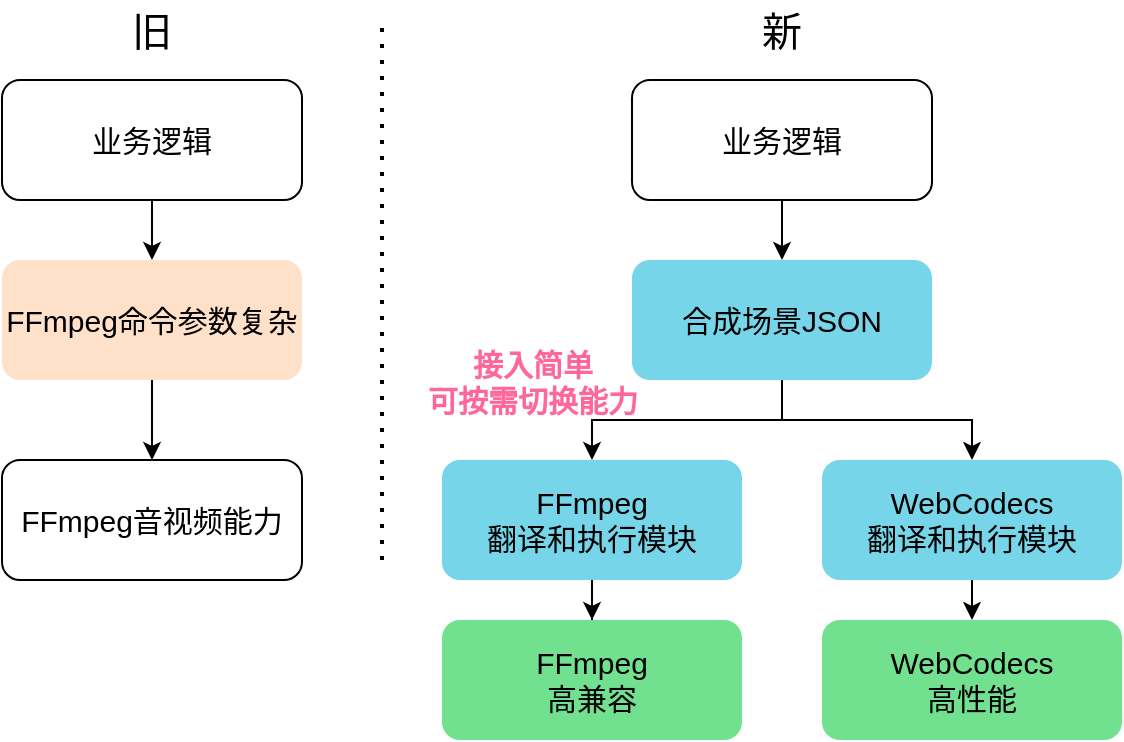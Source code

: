 <mxfile version="24.7.7">
  <diagram name="第 1 页" id="J6Jc9HVpwCQTytrT1AX0">
    <mxGraphModel dx="954" dy="557" grid="1" gridSize="10" guides="1" tooltips="1" connect="1" arrows="1" fold="1" page="1" pageScale="1" pageWidth="850" pageHeight="1100" math="0" shadow="0">
      <root>
        <mxCell id="0" />
        <mxCell id="1" parent="0" />
        <mxCell id="3VIQuk2y1fccYM4NqY5o-7" value="" style="edgeStyle=orthogonalEdgeStyle;rounded=0;orthogonalLoop=1;jettySize=auto;html=1;fontSize=15;" parent="1" source="3VIQuk2y1fccYM4NqY5o-2" target="3VIQuk2y1fccYM4NqY5o-6" edge="1">
          <mxGeometry relative="1" as="geometry" />
        </mxCell>
        <mxCell id="3VIQuk2y1fccYM4NqY5o-2" value="业务逻辑" style="rounded=1;whiteSpace=wrap;html=1;fontSize=15;" parent="1" vertex="1">
          <mxGeometry x="160" y="190" width="150" height="60" as="geometry" />
        </mxCell>
        <mxCell id="3VIQuk2y1fccYM4NqY5o-9" value="" style="edgeStyle=orthogonalEdgeStyle;rounded=0;orthogonalLoop=1;jettySize=auto;html=1;fontSize=15;" parent="1" source="3VIQuk2y1fccYM4NqY5o-6" target="3VIQuk2y1fccYM4NqY5o-8" edge="1">
          <mxGeometry relative="1" as="geometry" />
        </mxCell>
        <mxCell id="3VIQuk2y1fccYM4NqY5o-6" value="FFmpeg命令参数&lt;span style=&quot;background-color: initial;&quot;&gt;复杂&lt;/span&gt;" style="whiteSpace=wrap;html=1;rounded=1;fontSize=15;fillColor=#FFE1C9;strokeColor=none;fontColor=#000000;" parent="1" vertex="1">
          <mxGeometry x="160" y="280" width="150" height="60" as="geometry" />
        </mxCell>
        <mxCell id="3VIQuk2y1fccYM4NqY5o-8" value="FFmpeg音视频能力" style="whiteSpace=wrap;html=1;rounded=1;fontSize=15;" parent="1" vertex="1">
          <mxGeometry x="160" y="380" width="150" height="60" as="geometry" />
        </mxCell>
        <mxCell id="3VIQuk2y1fccYM4NqY5o-12" value="" style="edgeStyle=orthogonalEdgeStyle;rounded=0;orthogonalLoop=1;jettySize=auto;html=1;fontSize=15;" parent="1" source="3VIQuk2y1fccYM4NqY5o-13" target="3VIQuk2y1fccYM4NqY5o-15" edge="1">
          <mxGeometry relative="1" as="geometry" />
        </mxCell>
        <mxCell id="3VIQuk2y1fccYM4NqY5o-13" value="业务逻辑" style="rounded=1;whiteSpace=wrap;html=1;fontSize=15;" parent="1" vertex="1">
          <mxGeometry x="475" y="190" width="150" height="60" as="geometry" />
        </mxCell>
        <mxCell id="3VIQuk2y1fccYM4NqY5o-14" value="" style="edgeStyle=orthogonalEdgeStyle;rounded=0;orthogonalLoop=1;jettySize=auto;html=1;fontSize=15;" parent="1" source="3VIQuk2y1fccYM4NqY5o-15" target="3VIQuk2y1fccYM4NqY5o-16" edge="1">
          <mxGeometry relative="1" as="geometry">
            <Array as="points">
              <mxPoint x="550" y="360" />
              <mxPoint x="455" y="360" />
            </Array>
          </mxGeometry>
        </mxCell>
        <mxCell id="sNBRk_R6cY08wOX1nZbb-3" style="edgeStyle=orthogonalEdgeStyle;rounded=0;orthogonalLoop=1;jettySize=auto;html=1;exitX=0.5;exitY=1;exitDx=0;exitDy=0;entryX=0.5;entryY=0;entryDx=0;entryDy=0;" edge="1" parent="1" source="3VIQuk2y1fccYM4NqY5o-15" target="sNBRk_R6cY08wOX1nZbb-2">
          <mxGeometry relative="1" as="geometry" />
        </mxCell>
        <mxCell id="3VIQuk2y1fccYM4NqY5o-15" value="合成场景JSON" style="whiteSpace=wrap;html=1;rounded=1;fontSize=15;fillColor=#76D5E8;strokeColor=none;fontColor=#000000;" parent="1" vertex="1">
          <mxGeometry x="475" y="280" width="150" height="60" as="geometry" />
        </mxCell>
        <mxCell id="3VIQuk2y1fccYM4NqY5o-18" value="" style="edgeStyle=orthogonalEdgeStyle;rounded=0;orthogonalLoop=1;jettySize=auto;html=1;fontSize=15;" parent="1" source="3VIQuk2y1fccYM4NqY5o-16" target="3VIQuk2y1fccYM4NqY5o-17" edge="1">
          <mxGeometry relative="1" as="geometry" />
        </mxCell>
        <mxCell id="3VIQuk2y1fccYM4NqY5o-16" value="&lt;div&gt;FFmpeg&lt;/div&gt;翻译和执行模块" style="whiteSpace=wrap;html=1;rounded=1;fontSize=15;fillColor=#76D5E8;strokeColor=none;fontColor=#000000;" parent="1" vertex="1">
          <mxGeometry x="380" y="380" width="150" height="60" as="geometry" />
        </mxCell>
        <mxCell id="3VIQuk2y1fccYM4NqY5o-17" value="FFmpeg&lt;div&gt;高兼容&lt;/div&gt;" style="whiteSpace=wrap;html=1;rounded=1;fontSize=15;fillColor=#71E08F;strokeColor=none;fontColor=#000000;" parent="1" vertex="1">
          <mxGeometry x="380" y="460" width="150" height="60" as="geometry" />
        </mxCell>
        <mxCell id="3VIQuk2y1fccYM4NqY5o-23" value="WebCodecs&lt;div&gt;高性能&lt;/div&gt;" style="whiteSpace=wrap;html=1;rounded=1;fontSize=15;fillColor=#71E08F;strokeColor=none;fontColor=#000000;" parent="1" vertex="1">
          <mxGeometry x="570" y="460" width="150" height="60" as="geometry" />
        </mxCell>
        <mxCell id="3VIQuk2y1fccYM4NqY5o-29" value="旧" style="text;html=1;align=center;verticalAlign=middle;whiteSpace=wrap;rounded=0;fontSize=20;" parent="1" vertex="1">
          <mxGeometry x="205" y="150" width="60" height="30" as="geometry" />
        </mxCell>
        <mxCell id="3VIQuk2y1fccYM4NqY5o-30" value="新" style="text;html=1;align=center;verticalAlign=middle;whiteSpace=wrap;rounded=0;fontSize=20;" parent="1" vertex="1">
          <mxGeometry x="520" y="150" width="60" height="30" as="geometry" />
        </mxCell>
        <mxCell id="TM77VG5JU-DoQcMOQQNA-1" value="" style="endArrow=none;dashed=1;html=1;dashPattern=1 3;strokeWidth=2;rounded=0;" parent="1" edge="1">
          <mxGeometry width="50" height="50" relative="1" as="geometry">
            <mxPoint x="350" y="430" as="sourcePoint" />
            <mxPoint x="350" y="160" as="targetPoint" />
          </mxGeometry>
        </mxCell>
        <mxCell id="sNBRk_R6cY08wOX1nZbb-4" style="edgeStyle=orthogonalEdgeStyle;rounded=0;orthogonalLoop=1;jettySize=auto;html=1;exitX=0.5;exitY=1;exitDx=0;exitDy=0;entryX=0.5;entryY=0;entryDx=0;entryDy=0;" edge="1" parent="1" source="sNBRk_R6cY08wOX1nZbb-2" target="3VIQuk2y1fccYM4NqY5o-23">
          <mxGeometry relative="1" as="geometry" />
        </mxCell>
        <mxCell id="sNBRk_R6cY08wOX1nZbb-2" value="&lt;div&gt;WebCodecs&lt;/div&gt;翻译和执行模块" style="whiteSpace=wrap;html=1;rounded=1;fontSize=15;fillColor=#76D5E8;strokeColor=none;fontColor=#000000;" vertex="1" parent="1">
          <mxGeometry x="570" y="380" width="150" height="60" as="geometry" />
        </mxCell>
        <mxCell id="sNBRk_R6cY08wOX1nZbb-5" value="&lt;b&gt;&lt;font color=&quot;#ff6699&quot;&gt;接入简单&lt;/font&gt;&lt;/b&gt;&lt;div&gt;&lt;b&gt;&lt;font color=&quot;#ff6699&quot;&gt;可按需切换能力&lt;/font&gt;&lt;/b&gt;&lt;/div&gt;" style="text;html=1;align=center;verticalAlign=middle;whiteSpace=wrap;rounded=0;fontSize=15;" vertex="1" parent="1">
          <mxGeometry x="368" y="326" width="115" height="30" as="geometry" />
        </mxCell>
      </root>
    </mxGraphModel>
  </diagram>
</mxfile>

